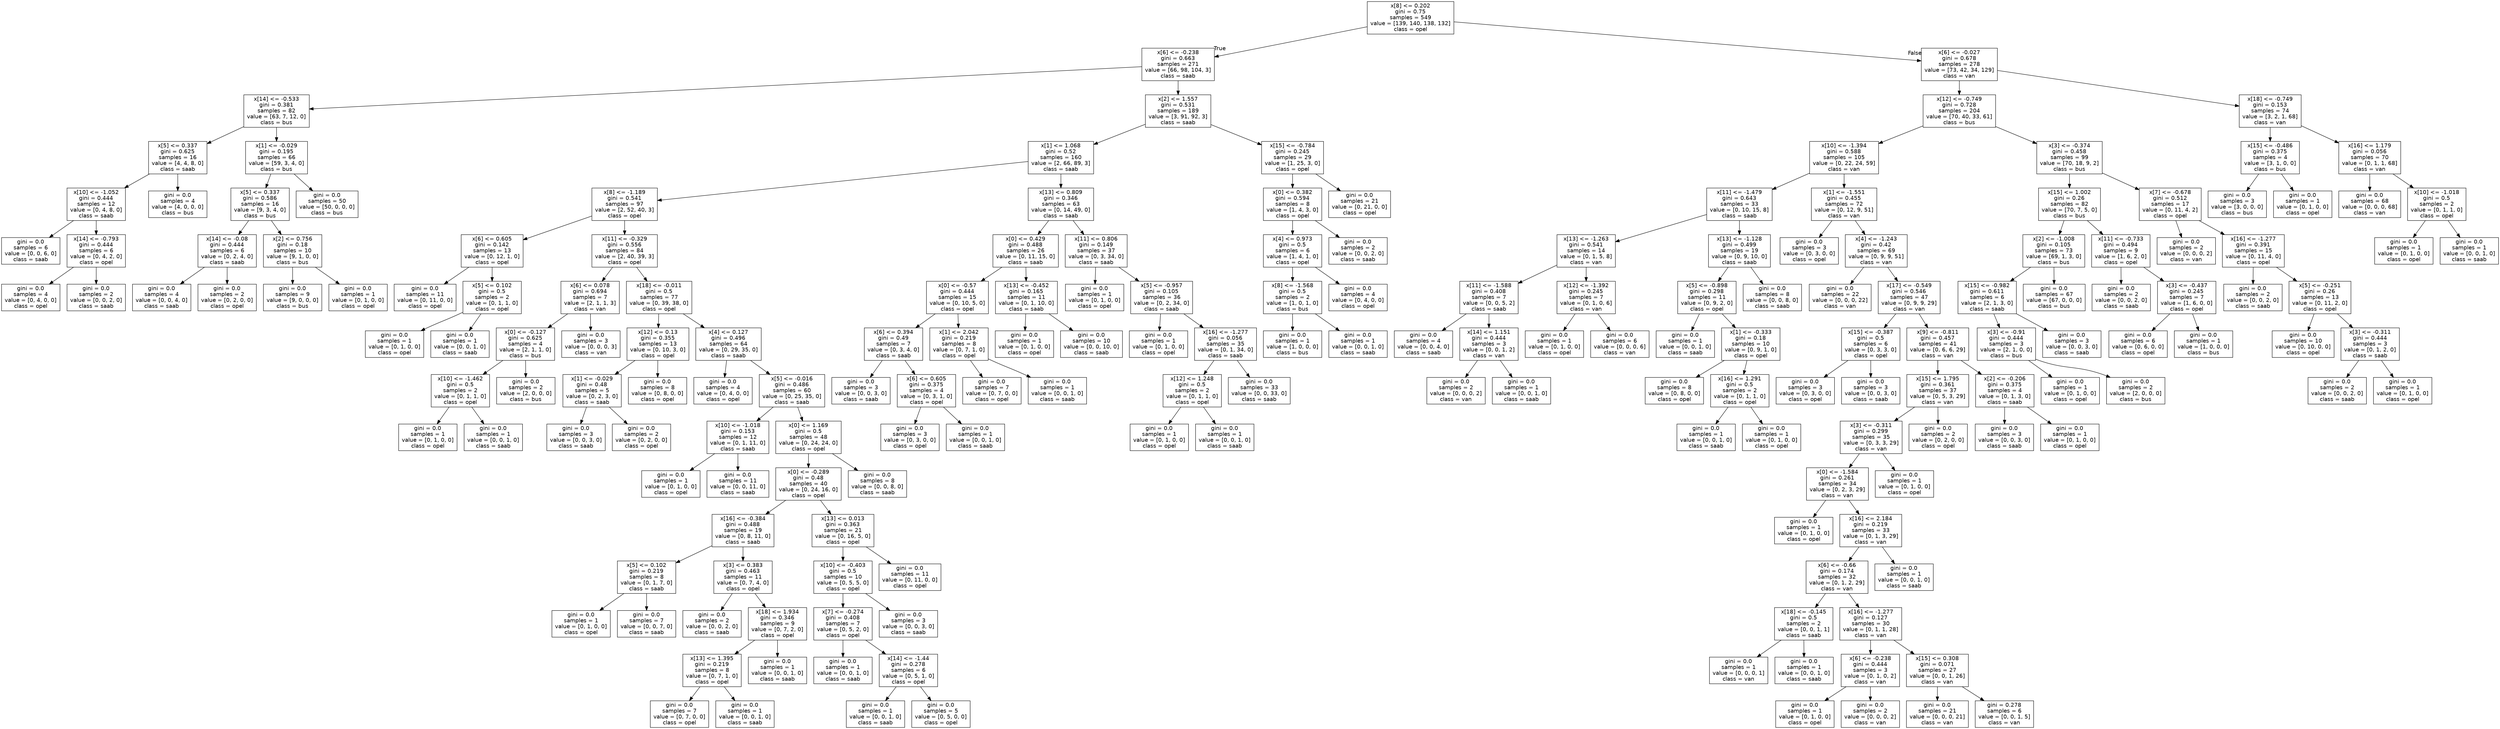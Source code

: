 digraph Tree {
node [shape=box, fontname="helvetica"] ;
edge [fontname="helvetica"] ;
0 [label="x[8] <= 0.202\ngini = 0.75\nsamples = 549\nvalue = [139, 140, 138, 132]\nclass = opel"] ;
1 [label="x[6] <= -0.238\ngini = 0.663\nsamples = 271\nvalue = [66, 98, 104, 3]\nclass = saab"] ;
0 -> 1 [labeldistance=2.5, labelangle=45, headlabel="True"] ;
2 [label="x[14] <= -0.533\ngini = 0.381\nsamples = 82\nvalue = [63, 7, 12, 0]\nclass = bus"] ;
1 -> 2 ;
3 [label="x[5] <= 0.337\ngini = 0.625\nsamples = 16\nvalue = [4, 4, 8, 0]\nclass = saab"] ;
2 -> 3 ;
4 [label="x[10] <= -1.052\ngini = 0.444\nsamples = 12\nvalue = [0, 4, 8, 0]\nclass = saab"] ;
3 -> 4 ;
5 [label="gini = 0.0\nsamples = 6\nvalue = [0, 0, 6, 0]\nclass = saab"] ;
4 -> 5 ;
6 [label="x[14] <= -0.793\ngini = 0.444\nsamples = 6\nvalue = [0, 4, 2, 0]\nclass = opel"] ;
4 -> 6 ;
7 [label="gini = 0.0\nsamples = 4\nvalue = [0, 4, 0, 0]\nclass = opel"] ;
6 -> 7 ;
8 [label="gini = 0.0\nsamples = 2\nvalue = [0, 0, 2, 0]\nclass = saab"] ;
6 -> 8 ;
9 [label="gini = 0.0\nsamples = 4\nvalue = [4, 0, 0, 0]\nclass = bus"] ;
3 -> 9 ;
10 [label="x[1] <= -0.029\ngini = 0.195\nsamples = 66\nvalue = [59, 3, 4, 0]\nclass = bus"] ;
2 -> 10 ;
11 [label="x[5] <= 0.337\ngini = 0.586\nsamples = 16\nvalue = [9, 3, 4, 0]\nclass = bus"] ;
10 -> 11 ;
12 [label="x[14] <= -0.08\ngini = 0.444\nsamples = 6\nvalue = [0, 2, 4, 0]\nclass = saab"] ;
11 -> 12 ;
13 [label="gini = 0.0\nsamples = 4\nvalue = [0, 0, 4, 0]\nclass = saab"] ;
12 -> 13 ;
14 [label="gini = 0.0\nsamples = 2\nvalue = [0, 2, 0, 0]\nclass = opel"] ;
12 -> 14 ;
15 [label="x[2] <= 0.756\ngini = 0.18\nsamples = 10\nvalue = [9, 1, 0, 0]\nclass = bus"] ;
11 -> 15 ;
16 [label="gini = 0.0\nsamples = 9\nvalue = [9, 0, 0, 0]\nclass = bus"] ;
15 -> 16 ;
17 [label="gini = 0.0\nsamples = 1\nvalue = [0, 1, 0, 0]\nclass = opel"] ;
15 -> 17 ;
18 [label="gini = 0.0\nsamples = 50\nvalue = [50, 0, 0, 0]\nclass = bus"] ;
10 -> 18 ;
19 [label="x[2] <= 1.557\ngini = 0.531\nsamples = 189\nvalue = [3, 91, 92, 3]\nclass = saab"] ;
1 -> 19 ;
20 [label="x[1] <= 1.068\ngini = 0.52\nsamples = 160\nvalue = [2, 66, 89, 3]\nclass = saab"] ;
19 -> 20 ;
21 [label="x[8] <= -1.189\ngini = 0.541\nsamples = 97\nvalue = [2, 52, 40, 3]\nclass = opel"] ;
20 -> 21 ;
22 [label="x[6] <= 0.605\ngini = 0.142\nsamples = 13\nvalue = [0, 12, 1, 0]\nclass = opel"] ;
21 -> 22 ;
23 [label="gini = 0.0\nsamples = 11\nvalue = [0, 11, 0, 0]\nclass = opel"] ;
22 -> 23 ;
24 [label="x[5] <= 0.102\ngini = 0.5\nsamples = 2\nvalue = [0, 1, 1, 0]\nclass = opel"] ;
22 -> 24 ;
25 [label="gini = 0.0\nsamples = 1\nvalue = [0, 1, 0, 0]\nclass = opel"] ;
24 -> 25 ;
26 [label="gini = 0.0\nsamples = 1\nvalue = [0, 0, 1, 0]\nclass = saab"] ;
24 -> 26 ;
27 [label="x[11] <= -0.329\ngini = 0.556\nsamples = 84\nvalue = [2, 40, 39, 3]\nclass = opel"] ;
21 -> 27 ;
28 [label="x[6] <= 0.078\ngini = 0.694\nsamples = 7\nvalue = [2, 1, 1, 3]\nclass = van"] ;
27 -> 28 ;
29 [label="x[0] <= -0.127\ngini = 0.625\nsamples = 4\nvalue = [2, 1, 1, 0]\nclass = bus"] ;
28 -> 29 ;
30 [label="x[10] <= -1.462\ngini = 0.5\nsamples = 2\nvalue = [0, 1, 1, 0]\nclass = opel"] ;
29 -> 30 ;
31 [label="gini = 0.0\nsamples = 1\nvalue = [0, 1, 0, 0]\nclass = opel"] ;
30 -> 31 ;
32 [label="gini = 0.0\nsamples = 1\nvalue = [0, 0, 1, 0]\nclass = saab"] ;
30 -> 32 ;
33 [label="gini = 0.0\nsamples = 2\nvalue = [2, 0, 0, 0]\nclass = bus"] ;
29 -> 33 ;
34 [label="gini = 0.0\nsamples = 3\nvalue = [0, 0, 0, 3]\nclass = van"] ;
28 -> 34 ;
35 [label="x[18] <= -0.011\ngini = 0.5\nsamples = 77\nvalue = [0, 39, 38, 0]\nclass = opel"] ;
27 -> 35 ;
36 [label="x[12] <= 0.13\ngini = 0.355\nsamples = 13\nvalue = [0, 10, 3, 0]\nclass = opel"] ;
35 -> 36 ;
37 [label="x[1] <= -0.029\ngini = 0.48\nsamples = 5\nvalue = [0, 2, 3, 0]\nclass = saab"] ;
36 -> 37 ;
38 [label="gini = 0.0\nsamples = 3\nvalue = [0, 0, 3, 0]\nclass = saab"] ;
37 -> 38 ;
39 [label="gini = 0.0\nsamples = 2\nvalue = [0, 2, 0, 0]\nclass = opel"] ;
37 -> 39 ;
40 [label="gini = 0.0\nsamples = 8\nvalue = [0, 8, 0, 0]\nclass = opel"] ;
36 -> 40 ;
41 [label="x[4] <= 0.127\ngini = 0.496\nsamples = 64\nvalue = [0, 29, 35, 0]\nclass = saab"] ;
35 -> 41 ;
42 [label="gini = 0.0\nsamples = 4\nvalue = [0, 4, 0, 0]\nclass = opel"] ;
41 -> 42 ;
43 [label="x[5] <= -0.016\ngini = 0.486\nsamples = 60\nvalue = [0, 25, 35, 0]\nclass = saab"] ;
41 -> 43 ;
44 [label="x[10] <= -1.018\ngini = 0.153\nsamples = 12\nvalue = [0, 1, 11, 0]\nclass = saab"] ;
43 -> 44 ;
45 [label="gini = 0.0\nsamples = 1\nvalue = [0, 1, 0, 0]\nclass = opel"] ;
44 -> 45 ;
46 [label="gini = 0.0\nsamples = 11\nvalue = [0, 0, 11, 0]\nclass = saab"] ;
44 -> 46 ;
47 [label="x[0] <= 1.169\ngini = 0.5\nsamples = 48\nvalue = [0, 24, 24, 0]\nclass = opel"] ;
43 -> 47 ;
48 [label="x[0] <= -0.289\ngini = 0.48\nsamples = 40\nvalue = [0, 24, 16, 0]\nclass = opel"] ;
47 -> 48 ;
49 [label="x[16] <= -0.384\ngini = 0.488\nsamples = 19\nvalue = [0, 8, 11, 0]\nclass = saab"] ;
48 -> 49 ;
50 [label="x[5] <= 0.102\ngini = 0.219\nsamples = 8\nvalue = [0, 1, 7, 0]\nclass = saab"] ;
49 -> 50 ;
51 [label="gini = 0.0\nsamples = 1\nvalue = [0, 1, 0, 0]\nclass = opel"] ;
50 -> 51 ;
52 [label="gini = 0.0\nsamples = 7\nvalue = [0, 0, 7, 0]\nclass = saab"] ;
50 -> 52 ;
53 [label="x[3] <= 0.383\ngini = 0.463\nsamples = 11\nvalue = [0, 7, 4, 0]\nclass = opel"] ;
49 -> 53 ;
54 [label="gini = 0.0\nsamples = 2\nvalue = [0, 0, 2, 0]\nclass = saab"] ;
53 -> 54 ;
55 [label="x[18] <= 1.934\ngini = 0.346\nsamples = 9\nvalue = [0, 7, 2, 0]\nclass = opel"] ;
53 -> 55 ;
56 [label="x[13] <= 1.395\ngini = 0.219\nsamples = 8\nvalue = [0, 7, 1, 0]\nclass = opel"] ;
55 -> 56 ;
57 [label="gini = 0.0\nsamples = 7\nvalue = [0, 7, 0, 0]\nclass = opel"] ;
56 -> 57 ;
58 [label="gini = 0.0\nsamples = 1\nvalue = [0, 0, 1, 0]\nclass = saab"] ;
56 -> 58 ;
59 [label="gini = 0.0\nsamples = 1\nvalue = [0, 0, 1, 0]\nclass = saab"] ;
55 -> 59 ;
60 [label="x[13] <= 0.013\ngini = 0.363\nsamples = 21\nvalue = [0, 16, 5, 0]\nclass = opel"] ;
48 -> 60 ;
61 [label="x[10] <= -0.403\ngini = 0.5\nsamples = 10\nvalue = [0, 5, 5, 0]\nclass = opel"] ;
60 -> 61 ;
62 [label="x[7] <= -0.274\ngini = 0.408\nsamples = 7\nvalue = [0, 5, 2, 0]\nclass = opel"] ;
61 -> 62 ;
63 [label="gini = 0.0\nsamples = 1\nvalue = [0, 0, 1, 0]\nclass = saab"] ;
62 -> 63 ;
64 [label="x[14] <= -1.44\ngini = 0.278\nsamples = 6\nvalue = [0, 5, 1, 0]\nclass = opel"] ;
62 -> 64 ;
65 [label="gini = 0.0\nsamples = 1\nvalue = [0, 0, 1, 0]\nclass = saab"] ;
64 -> 65 ;
66 [label="gini = 0.0\nsamples = 5\nvalue = [0, 5, 0, 0]\nclass = opel"] ;
64 -> 66 ;
67 [label="gini = 0.0\nsamples = 3\nvalue = [0, 0, 3, 0]\nclass = saab"] ;
61 -> 67 ;
68 [label="gini = 0.0\nsamples = 11\nvalue = [0, 11, 0, 0]\nclass = opel"] ;
60 -> 68 ;
69 [label="gini = 0.0\nsamples = 8\nvalue = [0, 0, 8, 0]\nclass = saab"] ;
47 -> 69 ;
70 [label="x[13] <= 0.809\ngini = 0.346\nsamples = 63\nvalue = [0, 14, 49, 0]\nclass = saab"] ;
20 -> 70 ;
71 [label="x[0] <= 0.429\ngini = 0.488\nsamples = 26\nvalue = [0, 11, 15, 0]\nclass = saab"] ;
70 -> 71 ;
72 [label="x[0] <= -0.57\ngini = 0.444\nsamples = 15\nvalue = [0, 10, 5, 0]\nclass = opel"] ;
71 -> 72 ;
73 [label="x[6] <= 0.394\ngini = 0.49\nsamples = 7\nvalue = [0, 3, 4, 0]\nclass = saab"] ;
72 -> 73 ;
74 [label="gini = 0.0\nsamples = 3\nvalue = [0, 0, 3, 0]\nclass = saab"] ;
73 -> 74 ;
75 [label="x[6] <= 0.605\ngini = 0.375\nsamples = 4\nvalue = [0, 3, 1, 0]\nclass = opel"] ;
73 -> 75 ;
76 [label="gini = 0.0\nsamples = 3\nvalue = [0, 3, 0, 0]\nclass = opel"] ;
75 -> 76 ;
77 [label="gini = 0.0\nsamples = 1\nvalue = [0, 0, 1, 0]\nclass = saab"] ;
75 -> 77 ;
78 [label="x[1] <= 2.042\ngini = 0.219\nsamples = 8\nvalue = [0, 7, 1, 0]\nclass = opel"] ;
72 -> 78 ;
79 [label="gini = 0.0\nsamples = 7\nvalue = [0, 7, 0, 0]\nclass = opel"] ;
78 -> 79 ;
80 [label="gini = 0.0\nsamples = 1\nvalue = [0, 0, 1, 0]\nclass = saab"] ;
78 -> 80 ;
81 [label="x[13] <= -0.452\ngini = 0.165\nsamples = 11\nvalue = [0, 1, 10, 0]\nclass = saab"] ;
71 -> 81 ;
82 [label="gini = 0.0\nsamples = 1\nvalue = [0, 1, 0, 0]\nclass = opel"] ;
81 -> 82 ;
83 [label="gini = 0.0\nsamples = 10\nvalue = [0, 0, 10, 0]\nclass = saab"] ;
81 -> 83 ;
84 [label="x[11] <= 0.806\ngini = 0.149\nsamples = 37\nvalue = [0, 3, 34, 0]\nclass = saab"] ;
70 -> 84 ;
85 [label="gini = 0.0\nsamples = 1\nvalue = [0, 1, 0, 0]\nclass = opel"] ;
84 -> 85 ;
86 [label="x[5] <= -0.957\ngini = 0.105\nsamples = 36\nvalue = [0, 2, 34, 0]\nclass = saab"] ;
84 -> 86 ;
87 [label="gini = 0.0\nsamples = 1\nvalue = [0, 1, 0, 0]\nclass = opel"] ;
86 -> 87 ;
88 [label="x[16] <= -1.277\ngini = 0.056\nsamples = 35\nvalue = [0, 1, 34, 0]\nclass = saab"] ;
86 -> 88 ;
89 [label="x[12] <= 1.248\ngini = 0.5\nsamples = 2\nvalue = [0, 1, 1, 0]\nclass = opel"] ;
88 -> 89 ;
90 [label="gini = 0.0\nsamples = 1\nvalue = [0, 1, 0, 0]\nclass = opel"] ;
89 -> 90 ;
91 [label="gini = 0.0\nsamples = 1\nvalue = [0, 0, 1, 0]\nclass = saab"] ;
89 -> 91 ;
92 [label="gini = 0.0\nsamples = 33\nvalue = [0, 0, 33, 0]\nclass = saab"] ;
88 -> 92 ;
93 [label="x[15] <= -0.784\ngini = 0.245\nsamples = 29\nvalue = [1, 25, 3, 0]\nclass = opel"] ;
19 -> 93 ;
94 [label="x[0] <= 0.382\ngini = 0.594\nsamples = 8\nvalue = [1, 4, 3, 0]\nclass = opel"] ;
93 -> 94 ;
95 [label="x[4] <= 0.973\ngini = 0.5\nsamples = 6\nvalue = [1, 4, 1, 0]\nclass = opel"] ;
94 -> 95 ;
96 [label="x[8] <= -1.568\ngini = 0.5\nsamples = 2\nvalue = [1, 0, 1, 0]\nclass = bus"] ;
95 -> 96 ;
97 [label="gini = 0.0\nsamples = 1\nvalue = [1, 0, 0, 0]\nclass = bus"] ;
96 -> 97 ;
98 [label="gini = 0.0\nsamples = 1\nvalue = [0, 0, 1, 0]\nclass = saab"] ;
96 -> 98 ;
99 [label="gini = 0.0\nsamples = 4\nvalue = [0, 4, 0, 0]\nclass = opel"] ;
95 -> 99 ;
100 [label="gini = 0.0\nsamples = 2\nvalue = [0, 0, 2, 0]\nclass = saab"] ;
94 -> 100 ;
101 [label="gini = 0.0\nsamples = 21\nvalue = [0, 21, 0, 0]\nclass = opel"] ;
93 -> 101 ;
102 [label="x[6] <= -0.027\ngini = 0.678\nsamples = 278\nvalue = [73, 42, 34, 129]\nclass = van"] ;
0 -> 102 [labeldistance=2.5, labelangle=-45, headlabel="False"] ;
103 [label="x[12] <= -0.749\ngini = 0.728\nsamples = 204\nvalue = [70, 40, 33, 61]\nclass = bus"] ;
102 -> 103 ;
104 [label="x[10] <= -1.394\ngini = 0.588\nsamples = 105\nvalue = [0, 22, 24, 59]\nclass = van"] ;
103 -> 104 ;
105 [label="x[11] <= -1.479\ngini = 0.643\nsamples = 33\nvalue = [0, 10, 15, 8]\nclass = saab"] ;
104 -> 105 ;
106 [label="x[13] <= -1.263\ngini = 0.541\nsamples = 14\nvalue = [0, 1, 5, 8]\nclass = van"] ;
105 -> 106 ;
107 [label="x[11] <= -1.588\ngini = 0.408\nsamples = 7\nvalue = [0, 0, 5, 2]\nclass = saab"] ;
106 -> 107 ;
108 [label="gini = 0.0\nsamples = 4\nvalue = [0, 0, 4, 0]\nclass = saab"] ;
107 -> 108 ;
109 [label="x[14] <= 1.151\ngini = 0.444\nsamples = 3\nvalue = [0, 0, 1, 2]\nclass = van"] ;
107 -> 109 ;
110 [label="gini = 0.0\nsamples = 2\nvalue = [0, 0, 0, 2]\nclass = van"] ;
109 -> 110 ;
111 [label="gini = 0.0\nsamples = 1\nvalue = [0, 0, 1, 0]\nclass = saab"] ;
109 -> 111 ;
112 [label="x[12] <= -1.392\ngini = 0.245\nsamples = 7\nvalue = [0, 1, 0, 6]\nclass = van"] ;
106 -> 112 ;
113 [label="gini = 0.0\nsamples = 1\nvalue = [0, 1, 0, 0]\nclass = opel"] ;
112 -> 113 ;
114 [label="gini = 0.0\nsamples = 6\nvalue = [0, 0, 0, 6]\nclass = van"] ;
112 -> 114 ;
115 [label="x[13] <= -1.128\ngini = 0.499\nsamples = 19\nvalue = [0, 9, 10, 0]\nclass = saab"] ;
105 -> 115 ;
116 [label="x[5] <= -0.898\ngini = 0.298\nsamples = 11\nvalue = [0, 9, 2, 0]\nclass = opel"] ;
115 -> 116 ;
117 [label="gini = 0.0\nsamples = 1\nvalue = [0, 0, 1, 0]\nclass = saab"] ;
116 -> 117 ;
118 [label="x[1] <= -0.333\ngini = 0.18\nsamples = 10\nvalue = [0, 9, 1, 0]\nclass = opel"] ;
116 -> 118 ;
119 [label="gini = 0.0\nsamples = 8\nvalue = [0, 8, 0, 0]\nclass = opel"] ;
118 -> 119 ;
120 [label="x[16] <= 1.291\ngini = 0.5\nsamples = 2\nvalue = [0, 1, 1, 0]\nclass = opel"] ;
118 -> 120 ;
121 [label="gini = 0.0\nsamples = 1\nvalue = [0, 0, 1, 0]\nclass = saab"] ;
120 -> 121 ;
122 [label="gini = 0.0\nsamples = 1\nvalue = [0, 1, 0, 0]\nclass = opel"] ;
120 -> 122 ;
123 [label="gini = 0.0\nsamples = 8\nvalue = [0, 0, 8, 0]\nclass = saab"] ;
115 -> 123 ;
124 [label="x[1] <= -1.551\ngini = 0.455\nsamples = 72\nvalue = [0, 12, 9, 51]\nclass = van"] ;
104 -> 124 ;
125 [label="gini = 0.0\nsamples = 3\nvalue = [0, 3, 0, 0]\nclass = opel"] ;
124 -> 125 ;
126 [label="x[4] <= -1.243\ngini = 0.42\nsamples = 69\nvalue = [0, 9, 9, 51]\nclass = van"] ;
124 -> 126 ;
127 [label="gini = 0.0\nsamples = 22\nvalue = [0, 0, 0, 22]\nclass = van"] ;
126 -> 127 ;
128 [label="x[17] <= -0.549\ngini = 0.546\nsamples = 47\nvalue = [0, 9, 9, 29]\nclass = van"] ;
126 -> 128 ;
129 [label="x[15] <= -0.387\ngini = 0.5\nsamples = 6\nvalue = [0, 3, 3, 0]\nclass = opel"] ;
128 -> 129 ;
130 [label="gini = 0.0\nsamples = 3\nvalue = [0, 3, 0, 0]\nclass = opel"] ;
129 -> 130 ;
131 [label="gini = 0.0\nsamples = 3\nvalue = [0, 0, 3, 0]\nclass = saab"] ;
129 -> 131 ;
132 [label="x[9] <= -0.811\ngini = 0.457\nsamples = 41\nvalue = [0, 6, 6, 29]\nclass = van"] ;
128 -> 132 ;
133 [label="x[15] <= 1.795\ngini = 0.361\nsamples = 37\nvalue = [0, 5, 3, 29]\nclass = van"] ;
132 -> 133 ;
134 [label="x[3] <= -0.311\ngini = 0.299\nsamples = 35\nvalue = [0, 3, 3, 29]\nclass = van"] ;
133 -> 134 ;
135 [label="x[0] <= -1.584\ngini = 0.261\nsamples = 34\nvalue = [0, 2, 3, 29]\nclass = van"] ;
134 -> 135 ;
136 [label="gini = 0.0\nsamples = 1\nvalue = [0, 1, 0, 0]\nclass = opel"] ;
135 -> 136 ;
137 [label="x[16] <= 2.184\ngini = 0.219\nsamples = 33\nvalue = [0, 1, 3, 29]\nclass = van"] ;
135 -> 137 ;
138 [label="x[6] <= -0.66\ngini = 0.174\nsamples = 32\nvalue = [0, 1, 2, 29]\nclass = van"] ;
137 -> 138 ;
139 [label="x[18] <= -0.145\ngini = 0.5\nsamples = 2\nvalue = [0, 0, 1, 1]\nclass = saab"] ;
138 -> 139 ;
140 [label="gini = 0.0\nsamples = 1\nvalue = [0, 0, 0, 1]\nclass = van"] ;
139 -> 140 ;
141 [label="gini = 0.0\nsamples = 1\nvalue = [0, 0, 1, 0]\nclass = saab"] ;
139 -> 141 ;
142 [label="x[16] <= -1.277\ngini = 0.127\nsamples = 30\nvalue = [0, 1, 1, 28]\nclass = van"] ;
138 -> 142 ;
143 [label="x[6] <= -0.238\ngini = 0.444\nsamples = 3\nvalue = [0, 1, 0, 2]\nclass = van"] ;
142 -> 143 ;
144 [label="gini = 0.0\nsamples = 1\nvalue = [0, 1, 0, 0]\nclass = opel"] ;
143 -> 144 ;
145 [label="gini = 0.0\nsamples = 2\nvalue = [0, 0, 0, 2]\nclass = van"] ;
143 -> 145 ;
146 [label="x[15] <= 0.308\ngini = 0.071\nsamples = 27\nvalue = [0, 0, 1, 26]\nclass = van"] ;
142 -> 146 ;
147 [label="gini = 0.0\nsamples = 21\nvalue = [0, 0, 0, 21]\nclass = van"] ;
146 -> 147 ;
148 [label="gini = 0.278\nsamples = 6\nvalue = [0, 0, 1, 5]\nclass = van"] ;
146 -> 148 ;
149 [label="gini = 0.0\nsamples = 1\nvalue = [0, 0, 1, 0]\nclass = saab"] ;
137 -> 149 ;
150 [label="gini = 0.0\nsamples = 1\nvalue = [0, 1, 0, 0]\nclass = opel"] ;
134 -> 150 ;
151 [label="gini = 0.0\nsamples = 2\nvalue = [0, 2, 0, 0]\nclass = opel"] ;
133 -> 151 ;
152 [label="x[2] <= -0.206\ngini = 0.375\nsamples = 4\nvalue = [0, 1, 3, 0]\nclass = saab"] ;
132 -> 152 ;
153 [label="gini = 0.0\nsamples = 3\nvalue = [0, 0, 3, 0]\nclass = saab"] ;
152 -> 153 ;
154 [label="gini = 0.0\nsamples = 1\nvalue = [0, 1, 0, 0]\nclass = opel"] ;
152 -> 154 ;
155 [label="x[3] <= -0.374\ngini = 0.458\nsamples = 99\nvalue = [70, 18, 9, 2]\nclass = bus"] ;
103 -> 155 ;
156 [label="x[15] <= 1.002\ngini = 0.26\nsamples = 82\nvalue = [70, 7, 5, 0]\nclass = bus"] ;
155 -> 156 ;
157 [label="x[2] <= -1.008\ngini = 0.105\nsamples = 73\nvalue = [69, 1, 3, 0]\nclass = bus"] ;
156 -> 157 ;
158 [label="x[15] <= -0.982\ngini = 0.611\nsamples = 6\nvalue = [2, 1, 3, 0]\nclass = saab"] ;
157 -> 158 ;
159 [label="x[3] <= -0.91\ngini = 0.444\nsamples = 3\nvalue = [2, 1, 0, 0]\nclass = bus"] ;
158 -> 159 ;
160 [label="gini = 0.0\nsamples = 1\nvalue = [0, 1, 0, 0]\nclass = opel"] ;
159 -> 160 ;
161 [label="gini = 0.0\nsamples = 2\nvalue = [2, 0, 0, 0]\nclass = bus"] ;
159 -> 161 ;
162 [label="gini = 0.0\nsamples = 3\nvalue = [0, 0, 3, 0]\nclass = saab"] ;
158 -> 162 ;
163 [label="gini = 0.0\nsamples = 67\nvalue = [67, 0, 0, 0]\nclass = bus"] ;
157 -> 163 ;
164 [label="x[11] <= -0.733\ngini = 0.494\nsamples = 9\nvalue = [1, 6, 2, 0]\nclass = opel"] ;
156 -> 164 ;
165 [label="gini = 0.0\nsamples = 2\nvalue = [0, 0, 2, 0]\nclass = saab"] ;
164 -> 165 ;
166 [label="x[3] <= -0.437\ngini = 0.245\nsamples = 7\nvalue = [1, 6, 0, 0]\nclass = opel"] ;
164 -> 166 ;
167 [label="gini = 0.0\nsamples = 6\nvalue = [0, 6, 0, 0]\nclass = opel"] ;
166 -> 167 ;
168 [label="gini = 0.0\nsamples = 1\nvalue = [1, 0, 0, 0]\nclass = bus"] ;
166 -> 168 ;
169 [label="x[7] <= -0.678\ngini = 0.512\nsamples = 17\nvalue = [0, 11, 4, 2]\nclass = opel"] ;
155 -> 169 ;
170 [label="gini = 0.0\nsamples = 2\nvalue = [0, 0, 0, 2]\nclass = van"] ;
169 -> 170 ;
171 [label="x[16] <= -1.277\ngini = 0.391\nsamples = 15\nvalue = [0, 11, 4, 0]\nclass = opel"] ;
169 -> 171 ;
172 [label="gini = 0.0\nsamples = 2\nvalue = [0, 0, 2, 0]\nclass = saab"] ;
171 -> 172 ;
173 [label="x[5] <= -0.251\ngini = 0.26\nsamples = 13\nvalue = [0, 11, 2, 0]\nclass = opel"] ;
171 -> 173 ;
174 [label="gini = 0.0\nsamples = 10\nvalue = [0, 10, 0, 0]\nclass = opel"] ;
173 -> 174 ;
175 [label="x[3] <= -0.311\ngini = 0.444\nsamples = 3\nvalue = [0, 1, 2, 0]\nclass = saab"] ;
173 -> 175 ;
176 [label="gini = 0.0\nsamples = 2\nvalue = [0, 0, 2, 0]\nclass = saab"] ;
175 -> 176 ;
177 [label="gini = 0.0\nsamples = 1\nvalue = [0, 1, 0, 0]\nclass = opel"] ;
175 -> 177 ;
178 [label="x[18] <= -0.749\ngini = 0.153\nsamples = 74\nvalue = [3, 2, 1, 68]\nclass = van"] ;
102 -> 178 ;
179 [label="x[15] <= -0.486\ngini = 0.375\nsamples = 4\nvalue = [3, 1, 0, 0]\nclass = bus"] ;
178 -> 179 ;
180 [label="gini = 0.0\nsamples = 3\nvalue = [3, 0, 0, 0]\nclass = bus"] ;
179 -> 180 ;
181 [label="gini = 0.0\nsamples = 1\nvalue = [0, 1, 0, 0]\nclass = opel"] ;
179 -> 181 ;
182 [label="x[16] <= 1.179\ngini = 0.056\nsamples = 70\nvalue = [0, 1, 1, 68]\nclass = van"] ;
178 -> 182 ;
183 [label="gini = 0.0\nsamples = 68\nvalue = [0, 0, 0, 68]\nclass = van"] ;
182 -> 183 ;
184 [label="x[10] <= -1.018\ngini = 0.5\nsamples = 2\nvalue = [0, 1, 1, 0]\nclass = opel"] ;
182 -> 184 ;
185 [label="gini = 0.0\nsamples = 1\nvalue = [0, 1, 0, 0]\nclass = opel"] ;
184 -> 185 ;
186 [label="gini = 0.0\nsamples = 1\nvalue = [0, 0, 1, 0]\nclass = saab"] ;
184 -> 186 ;
}